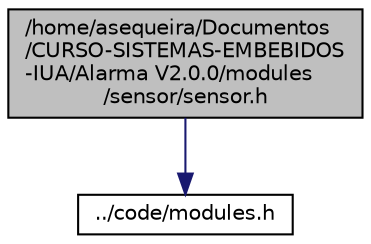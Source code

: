 digraph "/home/asequeira/Documentos/CURSO-SISTEMAS-EMBEBIDOS-IUA/Alarma V2.0.0/modules/sensor/sensor.h"
{
 // LATEX_PDF_SIZE
  edge [fontname="Helvetica",fontsize="10",labelfontname="Helvetica",labelfontsize="10"];
  node [fontname="Helvetica",fontsize="10",shape=record];
  Node1 [label="/home/asequeira/Documentos\l/CURSO-SISTEMAS-EMBEBIDOS\l-IUA/Alarma V2.0.0/modules\l/sensor/sensor.h",height=0.2,width=0.4,color="black", fillcolor="grey75", style="filled", fontcolor="black",tooltip="Archivo de código fuente para el modulo sensor analogico y digital."];
  Node1 -> Node2 [color="midnightblue",fontsize="10",style="solid",fontname="Helvetica"];
  Node2 [label="../code/modules.h",height=0.2,width=0.4,color="black", fillcolor="white", style="filled",URL="$modules_8h_source.html",tooltip=" "];
}
